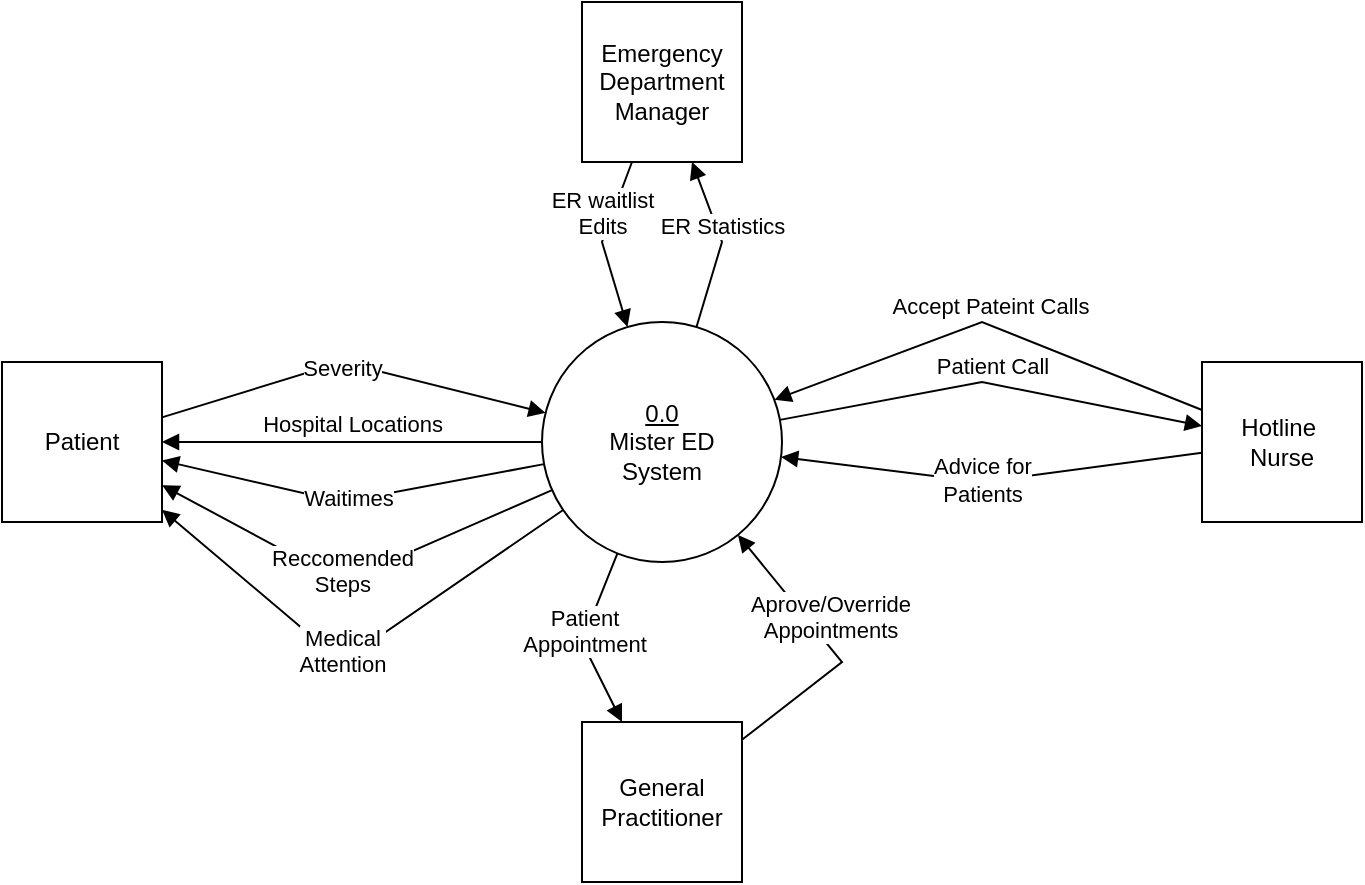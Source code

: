 <mxfile version="24.8.3">
  <diagram name="Page-1" id="wVYBC4rcMu2nw_acVL41">
    <mxGraphModel dx="1481" dy="811" grid="1" gridSize="10" guides="1" tooltips="1" connect="1" arrows="1" fold="1" page="1" pageScale="1" pageWidth="850" pageHeight="1100" math="0" shadow="0">
      <root>
        <mxCell id="0" />
        <mxCell id="1" parent="0" />
        <mxCell id="YmnD2H-DsPDv7kOZWSRZ-1" value="&lt;div&gt;&lt;u&gt;0.0&lt;/u&gt;&lt;/div&gt;Mister ED&lt;div&gt;System&lt;/div&gt;" style="ellipse;whiteSpace=wrap;html=1;aspect=fixed;" parent="1" vertex="1">
          <mxGeometry x="340" y="210" width="120" height="120" as="geometry" />
        </mxCell>
        <mxCell id="YmnD2H-DsPDv7kOZWSRZ-2" value="Patient" style="whiteSpace=wrap;html=1;aspect=fixed;" parent="1" vertex="1">
          <mxGeometry x="70" y="230" width="80" height="80" as="geometry" />
        </mxCell>
        <mxCell id="YmnD2H-DsPDv7kOZWSRZ-3" value="Hotline&amp;nbsp;&lt;div&gt;Nurse&lt;/div&gt;" style="whiteSpace=wrap;html=1;aspect=fixed;" parent="1" vertex="1">
          <mxGeometry x="670" y="230" width="80" height="80" as="geometry" />
        </mxCell>
        <mxCell id="YmnD2H-DsPDv7kOZWSRZ-5" value="General Practitioner" style="whiteSpace=wrap;html=1;aspect=fixed;" parent="1" vertex="1">
          <mxGeometry x="360" y="410" width="80" height="80" as="geometry" />
        </mxCell>
        <mxCell id="YmnD2H-DsPDv7kOZWSRZ-6" value="Emergency Department Manager" style="whiteSpace=wrap;html=1;aspect=fixed;" parent="1" vertex="1">
          <mxGeometry x="360" y="50" width="80" height="80" as="geometry" />
        </mxCell>
        <mxCell id="YmnD2H-DsPDv7kOZWSRZ-9" value="" style="html=1;verticalAlign=bottom;endArrow=block;curved=0;rounded=0;" parent="1" source="YmnD2H-DsPDv7kOZWSRZ-2" target="YmnD2H-DsPDv7kOZWSRZ-1" edge="1">
          <mxGeometry width="80" relative="1" as="geometry">
            <mxPoint x="210" y="240" as="sourcePoint" />
            <mxPoint x="290" y="240" as="targetPoint" />
            <Array as="points">
              <mxPoint x="240" y="230" />
            </Array>
          </mxGeometry>
        </mxCell>
        <mxCell id="kG92BeQsD24bsFQ-e9bw-1" value="Severity" style="edgeLabel;html=1;align=center;verticalAlign=middle;resizable=0;points=[];" vertex="1" connectable="0" parent="YmnD2H-DsPDv7kOZWSRZ-9">
          <mxGeometry x="0.196" y="2" relative="1" as="geometry">
            <mxPoint x="-25" y="-1" as="offset" />
          </mxGeometry>
        </mxCell>
        <mxCell id="YmnD2H-DsPDv7kOZWSRZ-10" value="" style="html=1;verticalAlign=bottom;endArrow=block;curved=0;rounded=0;" parent="1" source="YmnD2H-DsPDv7kOZWSRZ-1" target="YmnD2H-DsPDv7kOZWSRZ-2" edge="1">
          <mxGeometry width="80" relative="1" as="geometry">
            <mxPoint x="200" y="330" as="sourcePoint" />
            <mxPoint x="280" y="330" as="targetPoint" />
            <Array as="points">
              <mxPoint x="240" y="300" />
            </Array>
          </mxGeometry>
        </mxCell>
        <mxCell id="kG92BeQsD24bsFQ-e9bw-2" value="Waitimes" style="edgeLabel;html=1;align=center;verticalAlign=middle;resizable=0;points=[];" vertex="1" connectable="0" parent="YmnD2H-DsPDv7kOZWSRZ-10">
          <mxGeometry x="-0.083" y="1" relative="1" as="geometry">
            <mxPoint x="-10" y="-1" as="offset" />
          </mxGeometry>
        </mxCell>
        <mxCell id="YmnD2H-DsPDv7kOZWSRZ-11" value="Hospital Locations" style="html=1;verticalAlign=bottom;endArrow=block;curved=0;rounded=0;" parent="1" source="YmnD2H-DsPDv7kOZWSRZ-1" target="YmnD2H-DsPDv7kOZWSRZ-2" edge="1">
          <mxGeometry width="80" relative="1" as="geometry">
            <mxPoint x="200" y="380" as="sourcePoint" />
            <mxPoint x="280" y="380" as="targetPoint" />
          </mxGeometry>
        </mxCell>
        <mxCell id="YmnD2H-DsPDv7kOZWSRZ-13" value="Patient Call" style="html=1;verticalAlign=bottom;endArrow=block;curved=0;rounded=0;" parent="1" source="YmnD2H-DsPDv7kOZWSRZ-1" target="YmnD2H-DsPDv7kOZWSRZ-3" edge="1">
          <mxGeometry width="80" relative="1" as="geometry">
            <mxPoint x="510" y="220" as="sourcePoint" />
            <mxPoint x="590" y="220" as="targetPoint" />
            <Array as="points">
              <mxPoint x="560" y="240" />
            </Array>
          </mxGeometry>
        </mxCell>
        <mxCell id="YmnD2H-DsPDv7kOZWSRZ-14" value="" style="html=1;verticalAlign=bottom;endArrow=block;curved=0;rounded=0;" parent="1" source="YmnD2H-DsPDv7kOZWSRZ-3" target="YmnD2H-DsPDv7kOZWSRZ-1" edge="1">
          <mxGeometry x="-0.153" y="-7" width="80" relative="1" as="geometry">
            <mxPoint x="470" y="330" as="sourcePoint" />
            <mxPoint x="550" y="330" as="targetPoint" />
            <Array as="points">
              <mxPoint x="560" y="290" />
            </Array>
            <mxPoint as="offset" />
          </mxGeometry>
        </mxCell>
        <mxCell id="kG92BeQsD24bsFQ-e9bw-3" value="Advice for&lt;div&gt;Patients&lt;/div&gt;" style="edgeLabel;html=1;align=center;verticalAlign=middle;resizable=0;points=[];" vertex="1" connectable="0" parent="YmnD2H-DsPDv7kOZWSRZ-14">
          <mxGeometry x="-0.167" y="2" relative="1" as="geometry">
            <mxPoint x="-23" as="offset" />
          </mxGeometry>
        </mxCell>
        <mxCell id="YmnD2H-DsPDv7kOZWSRZ-17" value="Patient&lt;div&gt;Appointment&lt;/div&gt;" style="html=1;verticalAlign=bottom;endArrow=block;curved=0;rounded=0;" parent="1" source="YmnD2H-DsPDv7kOZWSRZ-1" target="YmnD2H-DsPDv7kOZWSRZ-5" edge="1">
          <mxGeometry x="0.234" y="-4" width="80" relative="1" as="geometry">
            <mxPoint x="240" y="330" as="sourcePoint" />
            <mxPoint x="320" y="330" as="targetPoint" />
            <Array as="points">
              <mxPoint x="360" y="370" />
            </Array>
            <mxPoint as="offset" />
          </mxGeometry>
        </mxCell>
        <mxCell id="YmnD2H-DsPDv7kOZWSRZ-18" value="ER waitlist&lt;div&gt;Edits&lt;/div&gt;" style="html=1;verticalAlign=bottom;endArrow=block;curved=0;rounded=0;" parent="1" source="YmnD2H-DsPDv7kOZWSRZ-6" target="YmnD2H-DsPDv7kOZWSRZ-1" edge="1">
          <mxGeometry width="80" relative="1" as="geometry">
            <mxPoint x="390" y="170" as="sourcePoint" />
            <mxPoint x="470" y="170" as="targetPoint" />
            <Array as="points">
              <mxPoint x="370" y="170" />
            </Array>
          </mxGeometry>
        </mxCell>
        <mxCell id="YmnD2H-DsPDv7kOZWSRZ-19" value="ER Statistics" style="html=1;verticalAlign=bottom;endArrow=block;curved=0;rounded=0;" parent="1" source="YmnD2H-DsPDv7kOZWSRZ-1" target="YmnD2H-DsPDv7kOZWSRZ-6" edge="1">
          <mxGeometry width="80" relative="1" as="geometry">
            <mxPoint x="450" y="170" as="sourcePoint" />
            <mxPoint x="530" y="170" as="targetPoint" />
            <Array as="points">
              <mxPoint x="430" y="170" />
            </Array>
          </mxGeometry>
        </mxCell>
        <mxCell id="6AsKHR8IywjmqEPWiZ_l-1" value="Reccomended&lt;div&gt;Steps&lt;/div&gt;" style="html=1;verticalAlign=bottom;endArrow=block;curved=0;rounded=0;" parent="1" source="YmnD2H-DsPDv7kOZWSRZ-1" target="YmnD2H-DsPDv7kOZWSRZ-2" edge="1">
          <mxGeometry x="0.057" y="10" width="80" relative="1" as="geometry">
            <mxPoint x="190" y="390" as="sourcePoint" />
            <mxPoint x="270" y="390" as="targetPoint" />
            <Array as="points">
              <mxPoint x="240" y="340" />
            </Array>
            <mxPoint x="5" y="1" as="offset" />
          </mxGeometry>
        </mxCell>
        <mxCell id="6AsKHR8IywjmqEPWiZ_l-2" value="Medical&lt;div&gt;Attention&lt;/div&gt;" style="html=1;verticalAlign=bottom;endArrow=block;curved=0;rounded=0;" parent="1" source="YmnD2H-DsPDv7kOZWSRZ-1" target="YmnD2H-DsPDv7kOZWSRZ-2" edge="1">
          <mxGeometry x="0.065" y="10" width="80" relative="1" as="geometry">
            <mxPoint x="190" y="380" as="sourcePoint" />
            <mxPoint x="270" y="380" as="targetPoint" />
            <Array as="points">
              <mxPoint x="240" y="380" />
            </Array>
            <mxPoint x="6" y="2" as="offset" />
          </mxGeometry>
        </mxCell>
        <mxCell id="6AsKHR8IywjmqEPWiZ_l-3" value="Aprove/Override&lt;div&gt;Appointments&lt;/div&gt;" style="html=1;verticalAlign=bottom;endArrow=block;curved=0;rounded=0;" parent="1" source="YmnD2H-DsPDv7kOZWSRZ-5" target="YmnD2H-DsPDv7kOZWSRZ-1" edge="1">
          <mxGeometry width="80" relative="1" as="geometry">
            <mxPoint x="460" y="410" as="sourcePoint" />
            <mxPoint x="540" y="410" as="targetPoint" />
            <Array as="points">
              <mxPoint x="490" y="380" />
            </Array>
          </mxGeometry>
        </mxCell>
        <mxCell id="J_QBnB00ZqlzljHU9biv-1" value="Accept Pateint Calls" style="html=1;verticalAlign=bottom;endArrow=block;curved=0;rounded=0;" parent="1" source="YmnD2H-DsPDv7kOZWSRZ-3" target="YmnD2H-DsPDv7kOZWSRZ-1" edge="1">
          <mxGeometry width="80" relative="1" as="geometry">
            <mxPoint x="530" y="170" as="sourcePoint" />
            <mxPoint x="610" y="170" as="targetPoint" />
            <Array as="points">
              <mxPoint x="560" y="210" />
            </Array>
          </mxGeometry>
        </mxCell>
      </root>
    </mxGraphModel>
  </diagram>
</mxfile>
